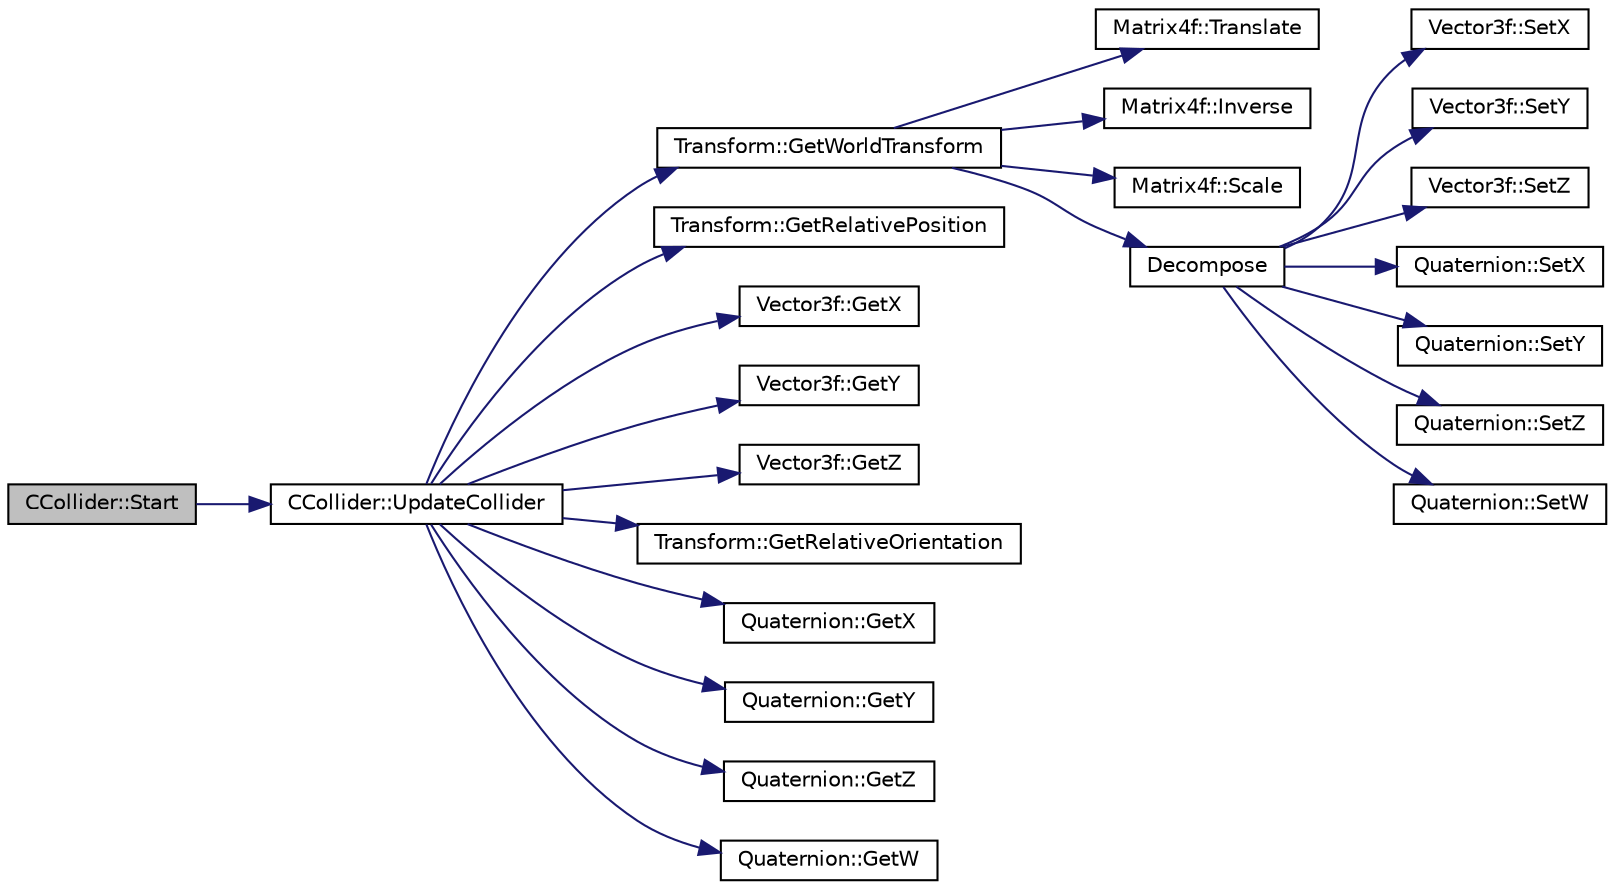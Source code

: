 digraph "CCollider::Start"
{
 // LATEX_PDF_SIZE
  edge [fontname="Helvetica",fontsize="10",labelfontname="Helvetica",labelfontsize="10"];
  node [fontname="Helvetica",fontsize="10",shape=record];
  rankdir="LR";
  Node171 [label="CCollider::Start",height=0.2,width=0.4,color="black", fillcolor="grey75", style="filled", fontcolor="black",tooltip="initialises the component at start of program"];
  Node171 -> Node172 [color="midnightblue",fontsize="10",style="solid",fontname="Helvetica"];
  Node172 [label="CCollider::UpdateCollider",height=0.2,width=0.4,color="black", fillcolor="white", style="filled",URL="$class_c_collider.html#ae82b280aee96b0a2d6e532e0a663f256",tooltip="Updates the colliders with any transformations changes based on the colliders model."];
  Node172 -> Node173 [color="midnightblue",fontsize="10",style="solid",fontname="Helvetica"];
  Node173 [label="Transform::GetWorldTransform",height=0.2,width=0.4,color="black", fillcolor="white", style="filled",URL="$class_transform.html#ac84077749121c7c7192d3ffa47db49c9",tooltip="Gets this transform's absolute value in world space based on all its parents."];
  Node173 -> Node174 [color="midnightblue",fontsize="10",style="solid",fontname="Helvetica"];
  Node174 [label="Matrix4f::Translate",height=0.2,width=0.4,color="black", fillcolor="white", style="filled",URL="$class_matrix4f.html#a7f24e90f377fa263ff85116aad8f25bb",tooltip=" "];
  Node173 -> Node175 [color="midnightblue",fontsize="10",style="solid",fontname="Helvetica"];
  Node175 [label="Matrix4f::Inverse",height=0.2,width=0.4,color="black", fillcolor="white", style="filled",URL="$class_matrix4f.html#aa09d69518dac4d550ad479961ec19f73",tooltip=" "];
  Node173 -> Node176 [color="midnightblue",fontsize="10",style="solid",fontname="Helvetica"];
  Node176 [label="Matrix4f::Scale",height=0.2,width=0.4,color="black", fillcolor="white", style="filled",URL="$class_matrix4f.html#a71cb5e4de86d71bf51c079ad8acbf229",tooltip=" "];
  Node173 -> Node177 [color="midnightblue",fontsize="10",style="solid",fontname="Helvetica"];
  Node177 [label="Decompose",height=0.2,width=0.4,color="black", fillcolor="white", style="filled",URL="$_misc_math_8cpp.html#a5333ad52717a28c5234329908023c296",tooltip=" "];
  Node177 -> Node178 [color="midnightblue",fontsize="10",style="solid",fontname="Helvetica"];
  Node178 [label="Vector3f::SetX",height=0.2,width=0.4,color="black", fillcolor="white", style="filled",URL="$class_vector3f.html#aaa6791fa256647707bcf41017f498bcf",tooltip="x value mutator"];
  Node177 -> Node179 [color="midnightblue",fontsize="10",style="solid",fontname="Helvetica"];
  Node179 [label="Vector3f::SetY",height=0.2,width=0.4,color="black", fillcolor="white", style="filled",URL="$class_vector3f.html#a260bcd7eb6bebb43f79a29421d254f2b",tooltip="y value mutator"];
  Node177 -> Node180 [color="midnightblue",fontsize="10",style="solid",fontname="Helvetica"];
  Node180 [label="Vector3f::SetZ",height=0.2,width=0.4,color="black", fillcolor="white", style="filled",URL="$class_vector3f.html#afb24d616af2e75cce9af632c870141ac",tooltip="z value mutator"];
  Node177 -> Node181 [color="midnightblue",fontsize="10",style="solid",fontname="Helvetica"];
  Node181 [label="Quaternion::SetX",height=0.2,width=0.4,color="black", fillcolor="white", style="filled",URL="$class_quaternion.html#a1bfc1782be552d9163706f772faab415",tooltip="x value mutator"];
  Node177 -> Node182 [color="midnightblue",fontsize="10",style="solid",fontname="Helvetica"];
  Node182 [label="Quaternion::SetY",height=0.2,width=0.4,color="black", fillcolor="white", style="filled",URL="$class_quaternion.html#a7bb167a496e76cd5dfeeff68cd22c143",tooltip="y value mutator"];
  Node177 -> Node183 [color="midnightblue",fontsize="10",style="solid",fontname="Helvetica"];
  Node183 [label="Quaternion::SetZ",height=0.2,width=0.4,color="black", fillcolor="white", style="filled",URL="$class_quaternion.html#a68030fa2014f3d281ac8116722954661",tooltip="z value mutator"];
  Node177 -> Node184 [color="midnightblue",fontsize="10",style="solid",fontname="Helvetica"];
  Node184 [label="Quaternion::SetW",height=0.2,width=0.4,color="black", fillcolor="white", style="filled",URL="$class_quaternion.html#a1ebf115669b6eea34055c9ceabbab3c7",tooltip="w value mutator"];
  Node172 -> Node185 [color="midnightblue",fontsize="10",style="solid",fontname="Helvetica"];
  Node185 [label="Transform::GetRelativePosition",height=0.2,width=0.4,color="black", fillcolor="white", style="filled",URL="$class_transform.html#a07df84a85998644477081fc31d53e546",tooltip="position accessor"];
  Node172 -> Node186 [color="midnightblue",fontsize="10",style="solid",fontname="Helvetica"];
  Node186 [label="Vector3f::GetX",height=0.2,width=0.4,color="black", fillcolor="white", style="filled",URL="$class_vector3f.html#abb50ca8baf8111e9bae60e4f7c144db3",tooltip="x value accessor"];
  Node172 -> Node187 [color="midnightblue",fontsize="10",style="solid",fontname="Helvetica"];
  Node187 [label="Vector3f::GetY",height=0.2,width=0.4,color="black", fillcolor="white", style="filled",URL="$class_vector3f.html#a9a1317e3ba2ef2c5e661d340a74a825a",tooltip="y value accessor"];
  Node172 -> Node188 [color="midnightblue",fontsize="10",style="solid",fontname="Helvetica"];
  Node188 [label="Vector3f::GetZ",height=0.2,width=0.4,color="black", fillcolor="white", style="filled",URL="$class_vector3f.html#a874fc93c81a47a0455afb9cdd542c599",tooltip="z value accessor"];
  Node172 -> Node189 [color="midnightblue",fontsize="10",style="solid",fontname="Helvetica"];
  Node189 [label="Transform::GetRelativeOrientation",height=0.2,width=0.4,color="black", fillcolor="white", style="filled",URL="$class_transform.html#a480af94b677d5c77a8c4cf8aeb3e2d4d",tooltip="get orientation relative to parent transform"];
  Node172 -> Node190 [color="midnightblue",fontsize="10",style="solid",fontname="Helvetica"];
  Node190 [label="Quaternion::GetX",height=0.2,width=0.4,color="black", fillcolor="white", style="filled",URL="$class_quaternion.html#a417c1fead36c93b56f64c8f0dc2e7b93",tooltip="x value accessor"];
  Node172 -> Node191 [color="midnightblue",fontsize="10",style="solid",fontname="Helvetica"];
  Node191 [label="Quaternion::GetY",height=0.2,width=0.4,color="black", fillcolor="white", style="filled",URL="$class_quaternion.html#a6977767316533f6f29344f75f7e9ce1a",tooltip="y value accessor"];
  Node172 -> Node192 [color="midnightblue",fontsize="10",style="solid",fontname="Helvetica"];
  Node192 [label="Quaternion::GetZ",height=0.2,width=0.4,color="black", fillcolor="white", style="filled",URL="$class_quaternion.html#ab3f47b7b75336eca7710db475e59da5c",tooltip="z value accessor"];
  Node172 -> Node193 [color="midnightblue",fontsize="10",style="solid",fontname="Helvetica"];
  Node193 [label="Quaternion::GetW",height=0.2,width=0.4,color="black", fillcolor="white", style="filled",URL="$class_quaternion.html#aab6106f3b5d030da7cbc450151a88449",tooltip="w value accessor"];
}
